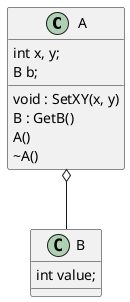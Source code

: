@startuml
skinparam classAttributeIconSize 0

class A {
int x, y;
B b;
void : SetXY(x, y)
B : GetB()
A()
~A()
}
A o-- B

class B {
int value;
}
@enduml